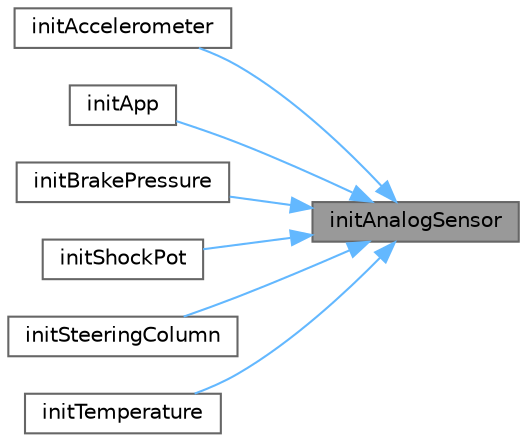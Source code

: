 digraph "initAnalogSensor"
{
 // LATEX_PDF_SIZE
  bgcolor="transparent";
  edge [fontname=Helvetica,fontsize=10,labelfontname=Helvetica,labelfontsize=10];
  node [fontname=Helvetica,fontsize=10,shape=box,height=0.2,width=0.4];
  rankdir="RL";
  Node1 [label="initAnalogSensor",height=0.2,width=0.4,color="gray40", fillcolor="grey60", style="filled", fontcolor="black",tooltip="Initializes an analog sensor."];
  Node1 -> Node2 [dir="back",color="steelblue1",style="solid"];
  Node2 [label="initAccelerometer",height=0.2,width=0.4,color="grey40", fillcolor="white", style="filled",URL="$Accelerometer_8c.html#acf82e4569532339a0a1eb666e1398d4b",tooltip="Initializes the accelerometer with the given channel, frequency, and multiplexer channel."];
  Node1 -> Node3 [dir="back",color="steelblue1",style="solid"];
  Node3 [label="initApp",height=0.2,width=0.4,color="grey40", fillcolor="white", style="filled",URL="$App_8c.html#a70256ff87716960d0b2a216d48fd94ce",tooltip="Initializes the APP with the given frequency and channel."];
  Node1 -> Node4 [dir="back",color="steelblue1",style="solid"];
  Node4 [label="initBrakePressure",height=0.2,width=0.4,color="grey40", fillcolor="white", style="filled",URL="$BrakePressure_8c.html#a6cc0bf29d38b4637cb6a0a36f0196a81",tooltip="Initializes the BrakePressure sensor with the given frequency and channel."];
  Node1 -> Node5 [dir="back",color="steelblue1",style="solid"];
  Node5 [label="initShockPot",height=0.2,width=0.4,color="grey40", fillcolor="white", style="filled",URL="$ShockPot_8c.html#aa504d587a6cb42be1f4aed7bbea6c1a4",tooltip="Initializes the ShockPot sensor with the given frequency, channel, and wheel location."];
  Node1 -> Node6 [dir="back",color="steelblue1",style="solid"];
  Node6 [label="initSteeringColumn",height=0.2,width=0.4,color="grey40", fillcolor="white", style="filled",URL="$SteeringColumn_8c.html#ad4e64b53204532d834ba6aa5a2a965ab",tooltip="Initializes the SteeringColumn sensor with the given frequency, channel, and zero offset."];
  Node1 -> Node7 [dir="back",color="steelblue1",style="solid"];
  Node7 [label="initTemperature",height=0.2,width=0.4,color="grey40", fillcolor="white", style="filled",URL="$Temperature_8c.html#a72614117a34330f3d93ad6e0d763fad9",tooltip="Initializes the Temperature sensor with the given frequency and channel."];
}
